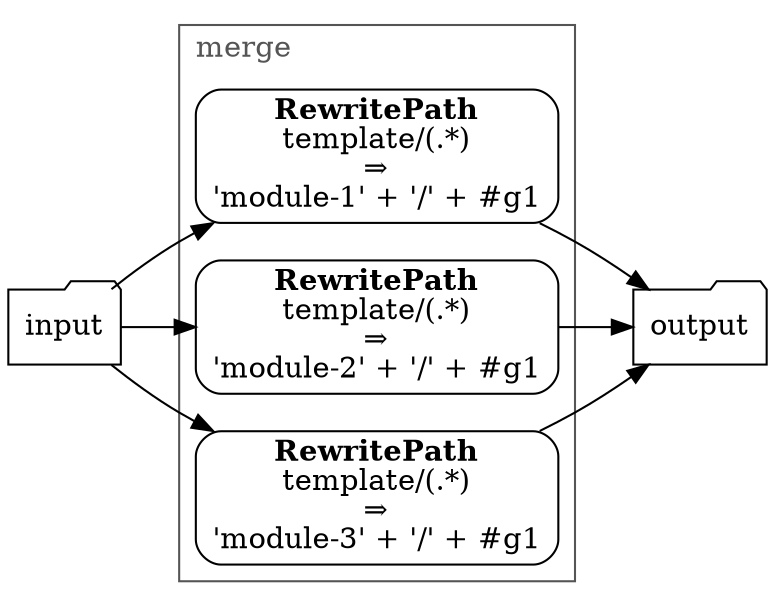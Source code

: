 // This file was auto-generated from loop1.yaml - DO NOT MODIFY

digraph G {
  rankdir="LR";
  labeljust="l";
  node [shape="rect"; style="rounded"; ]


  String_5ce33a58 [label="input"; shape="folder"; ]
  String_78a287ed [label="output"; shape="folder"; ]

  String_5ce33a58 -> RewritePath_545de5a4;
  String_5ce33a58 -> RewritePath_29ef6856;
  String_5ce33a58 -> RewritePath_ab7a938;
  RewritePath_545de5a4 -> String_78a287ed;
  RewritePath_29ef6856 -> String_78a287ed;
  RewritePath_ab7a938 -> String_78a287ed;

  subgraph cluster_3a320ade {
    label=<merge>;
    color="#555555";
    fontcolor="#555555";

    RewritePath_545de5a4 [label=<<b>RewritePath</b><br/>template/(.*)<br/> &#x21D2; <br/>'module-1' + '/' + #g1>; ]
    RewritePath_29ef6856 [label=<<b>RewritePath</b><br/>template/(.*)<br/> &#x21D2; <br/>'module-2' + '/' + #g1>; ]
    RewritePath_ab7a938 [label=<<b>RewritePath</b><br/>template/(.*)<br/> &#x21D2; <br/>'module-3' + '/' + #g1>; ]
  }
}
